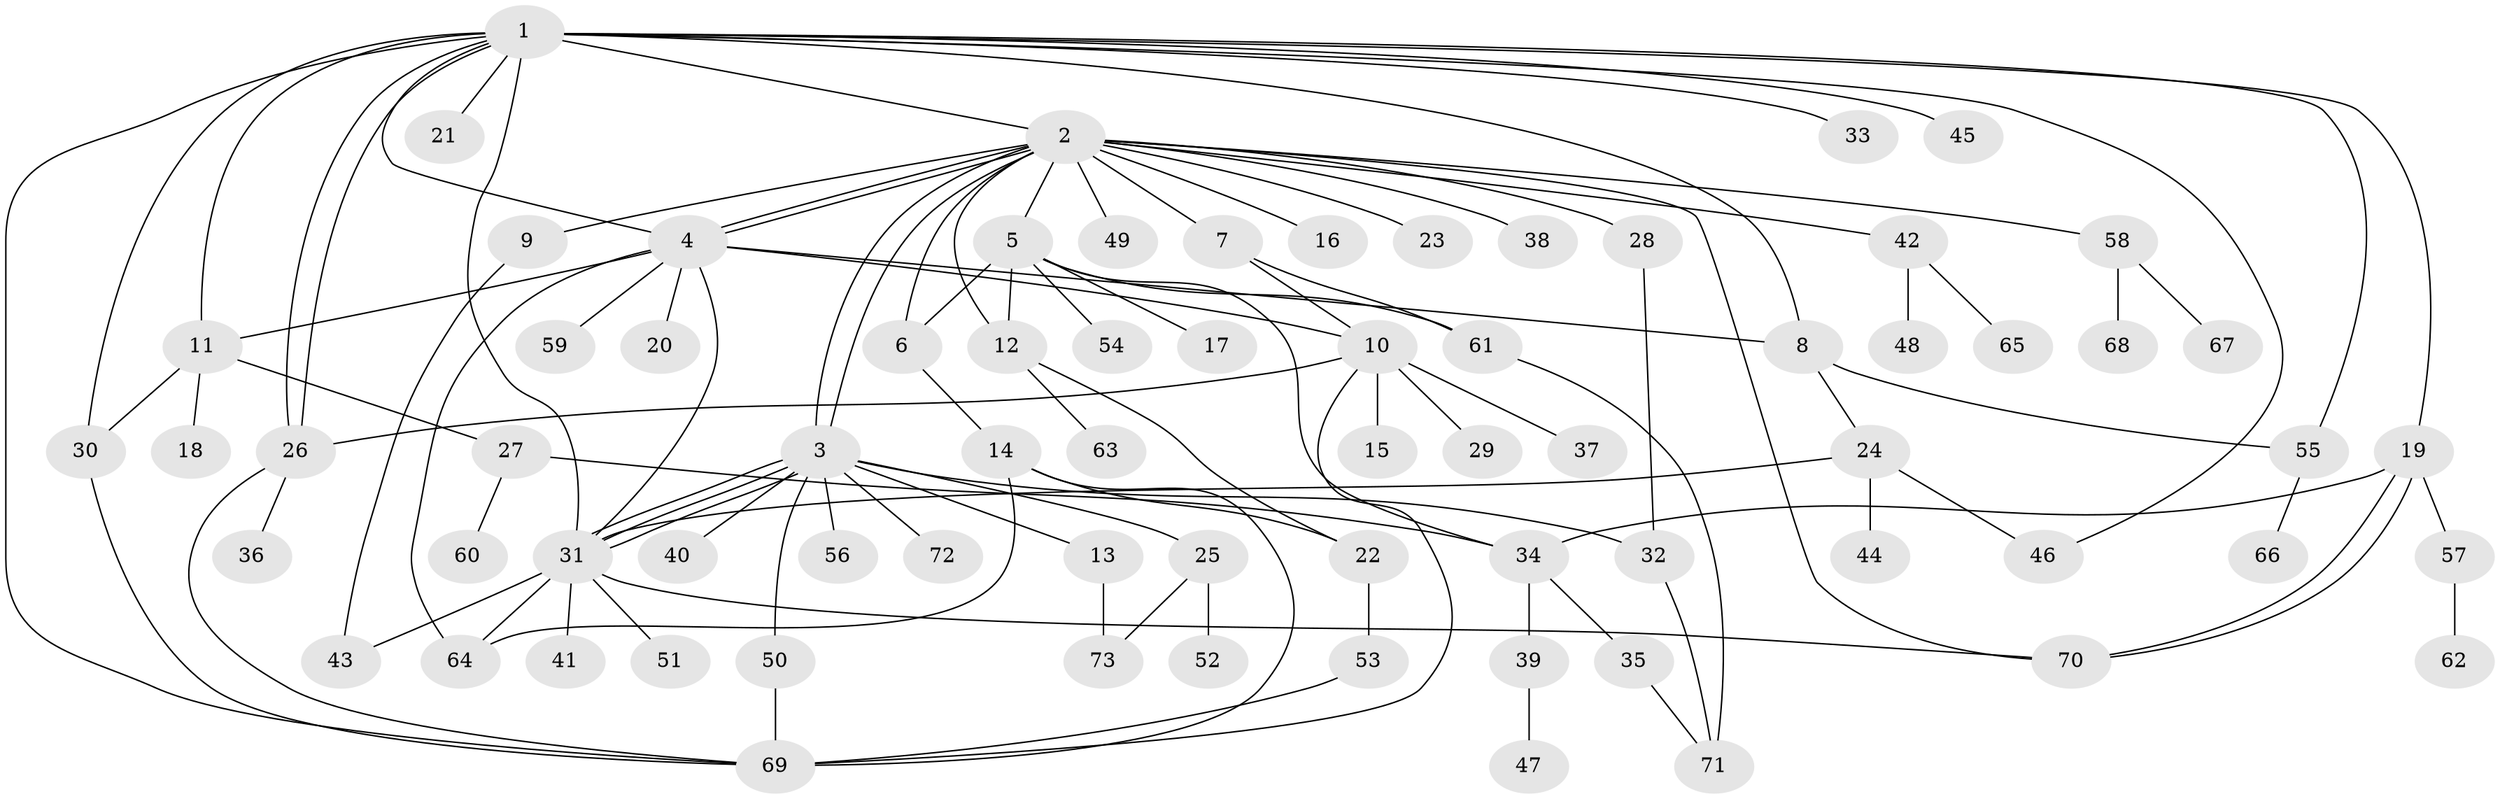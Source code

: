 // coarse degree distribution, {8: 0.023255813953488372, 6: 0.06976744186046512, 1: 0.627906976744186, 4: 0.046511627906976744, 2: 0.11627906976744186, 11: 0.023255813953488372, 3: 0.046511627906976744, 13: 0.023255813953488372, 9: 0.023255813953488372}
// Generated by graph-tools (version 1.1) at 2025/50/03/04/25 21:50:47]
// undirected, 73 vertices, 110 edges
graph export_dot {
graph [start="1"]
  node [color=gray90,style=filled];
  1;
  2;
  3;
  4;
  5;
  6;
  7;
  8;
  9;
  10;
  11;
  12;
  13;
  14;
  15;
  16;
  17;
  18;
  19;
  20;
  21;
  22;
  23;
  24;
  25;
  26;
  27;
  28;
  29;
  30;
  31;
  32;
  33;
  34;
  35;
  36;
  37;
  38;
  39;
  40;
  41;
  42;
  43;
  44;
  45;
  46;
  47;
  48;
  49;
  50;
  51;
  52;
  53;
  54;
  55;
  56;
  57;
  58;
  59;
  60;
  61;
  62;
  63;
  64;
  65;
  66;
  67;
  68;
  69;
  70;
  71;
  72;
  73;
  1 -- 2;
  1 -- 4;
  1 -- 8;
  1 -- 11;
  1 -- 19;
  1 -- 21;
  1 -- 26;
  1 -- 26;
  1 -- 30;
  1 -- 31;
  1 -- 33;
  1 -- 45;
  1 -- 46;
  1 -- 55;
  1 -- 69;
  2 -- 3;
  2 -- 3;
  2 -- 4;
  2 -- 4;
  2 -- 5;
  2 -- 6;
  2 -- 7;
  2 -- 9;
  2 -- 12;
  2 -- 16;
  2 -- 23;
  2 -- 28;
  2 -- 38;
  2 -- 42;
  2 -- 49;
  2 -- 58;
  2 -- 70;
  3 -- 13;
  3 -- 25;
  3 -- 31;
  3 -- 31;
  3 -- 31;
  3 -- 32;
  3 -- 40;
  3 -- 50;
  3 -- 56;
  3 -- 72;
  4 -- 8;
  4 -- 10;
  4 -- 11;
  4 -- 20;
  4 -- 31;
  4 -- 59;
  4 -- 64;
  5 -- 6;
  5 -- 12;
  5 -- 17;
  5 -- 34;
  5 -- 54;
  5 -- 61;
  6 -- 14;
  7 -- 10;
  7 -- 61;
  8 -- 24;
  8 -- 55;
  9 -- 43;
  10 -- 15;
  10 -- 26;
  10 -- 29;
  10 -- 37;
  10 -- 69;
  11 -- 18;
  11 -- 27;
  11 -- 30;
  12 -- 22;
  12 -- 63;
  13 -- 73;
  14 -- 22;
  14 -- 64;
  14 -- 69;
  19 -- 34;
  19 -- 57;
  19 -- 70;
  19 -- 70;
  22 -- 53;
  24 -- 31;
  24 -- 44;
  24 -- 46;
  25 -- 52;
  25 -- 73;
  26 -- 36;
  26 -- 69;
  27 -- 34;
  27 -- 60;
  28 -- 32;
  30 -- 69;
  31 -- 41;
  31 -- 43;
  31 -- 51;
  31 -- 64;
  31 -- 70;
  32 -- 71;
  34 -- 35;
  34 -- 39;
  35 -- 71;
  39 -- 47;
  42 -- 48;
  42 -- 65;
  50 -- 69;
  53 -- 69;
  55 -- 66;
  57 -- 62;
  58 -- 67;
  58 -- 68;
  61 -- 71;
}

